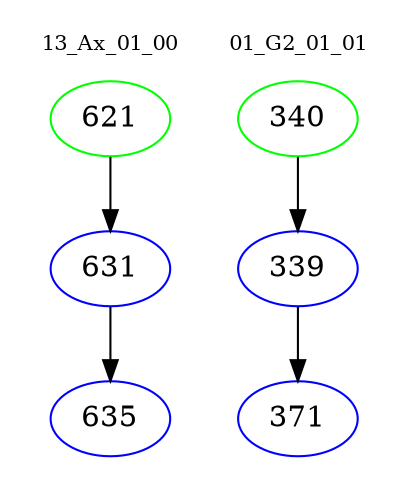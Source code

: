 digraph{
subgraph cluster_0 {
color = white
label = "13_Ax_01_00";
fontsize=10;
T0_621 [label="621", color="green"]
T0_621 -> T0_631 [color="black"]
T0_631 [label="631", color="blue"]
T0_631 -> T0_635 [color="black"]
T0_635 [label="635", color="blue"]
}
subgraph cluster_1 {
color = white
label = "01_G2_01_01";
fontsize=10;
T1_340 [label="340", color="green"]
T1_340 -> T1_339 [color="black"]
T1_339 [label="339", color="blue"]
T1_339 -> T1_371 [color="black"]
T1_371 [label="371", color="blue"]
}
}
